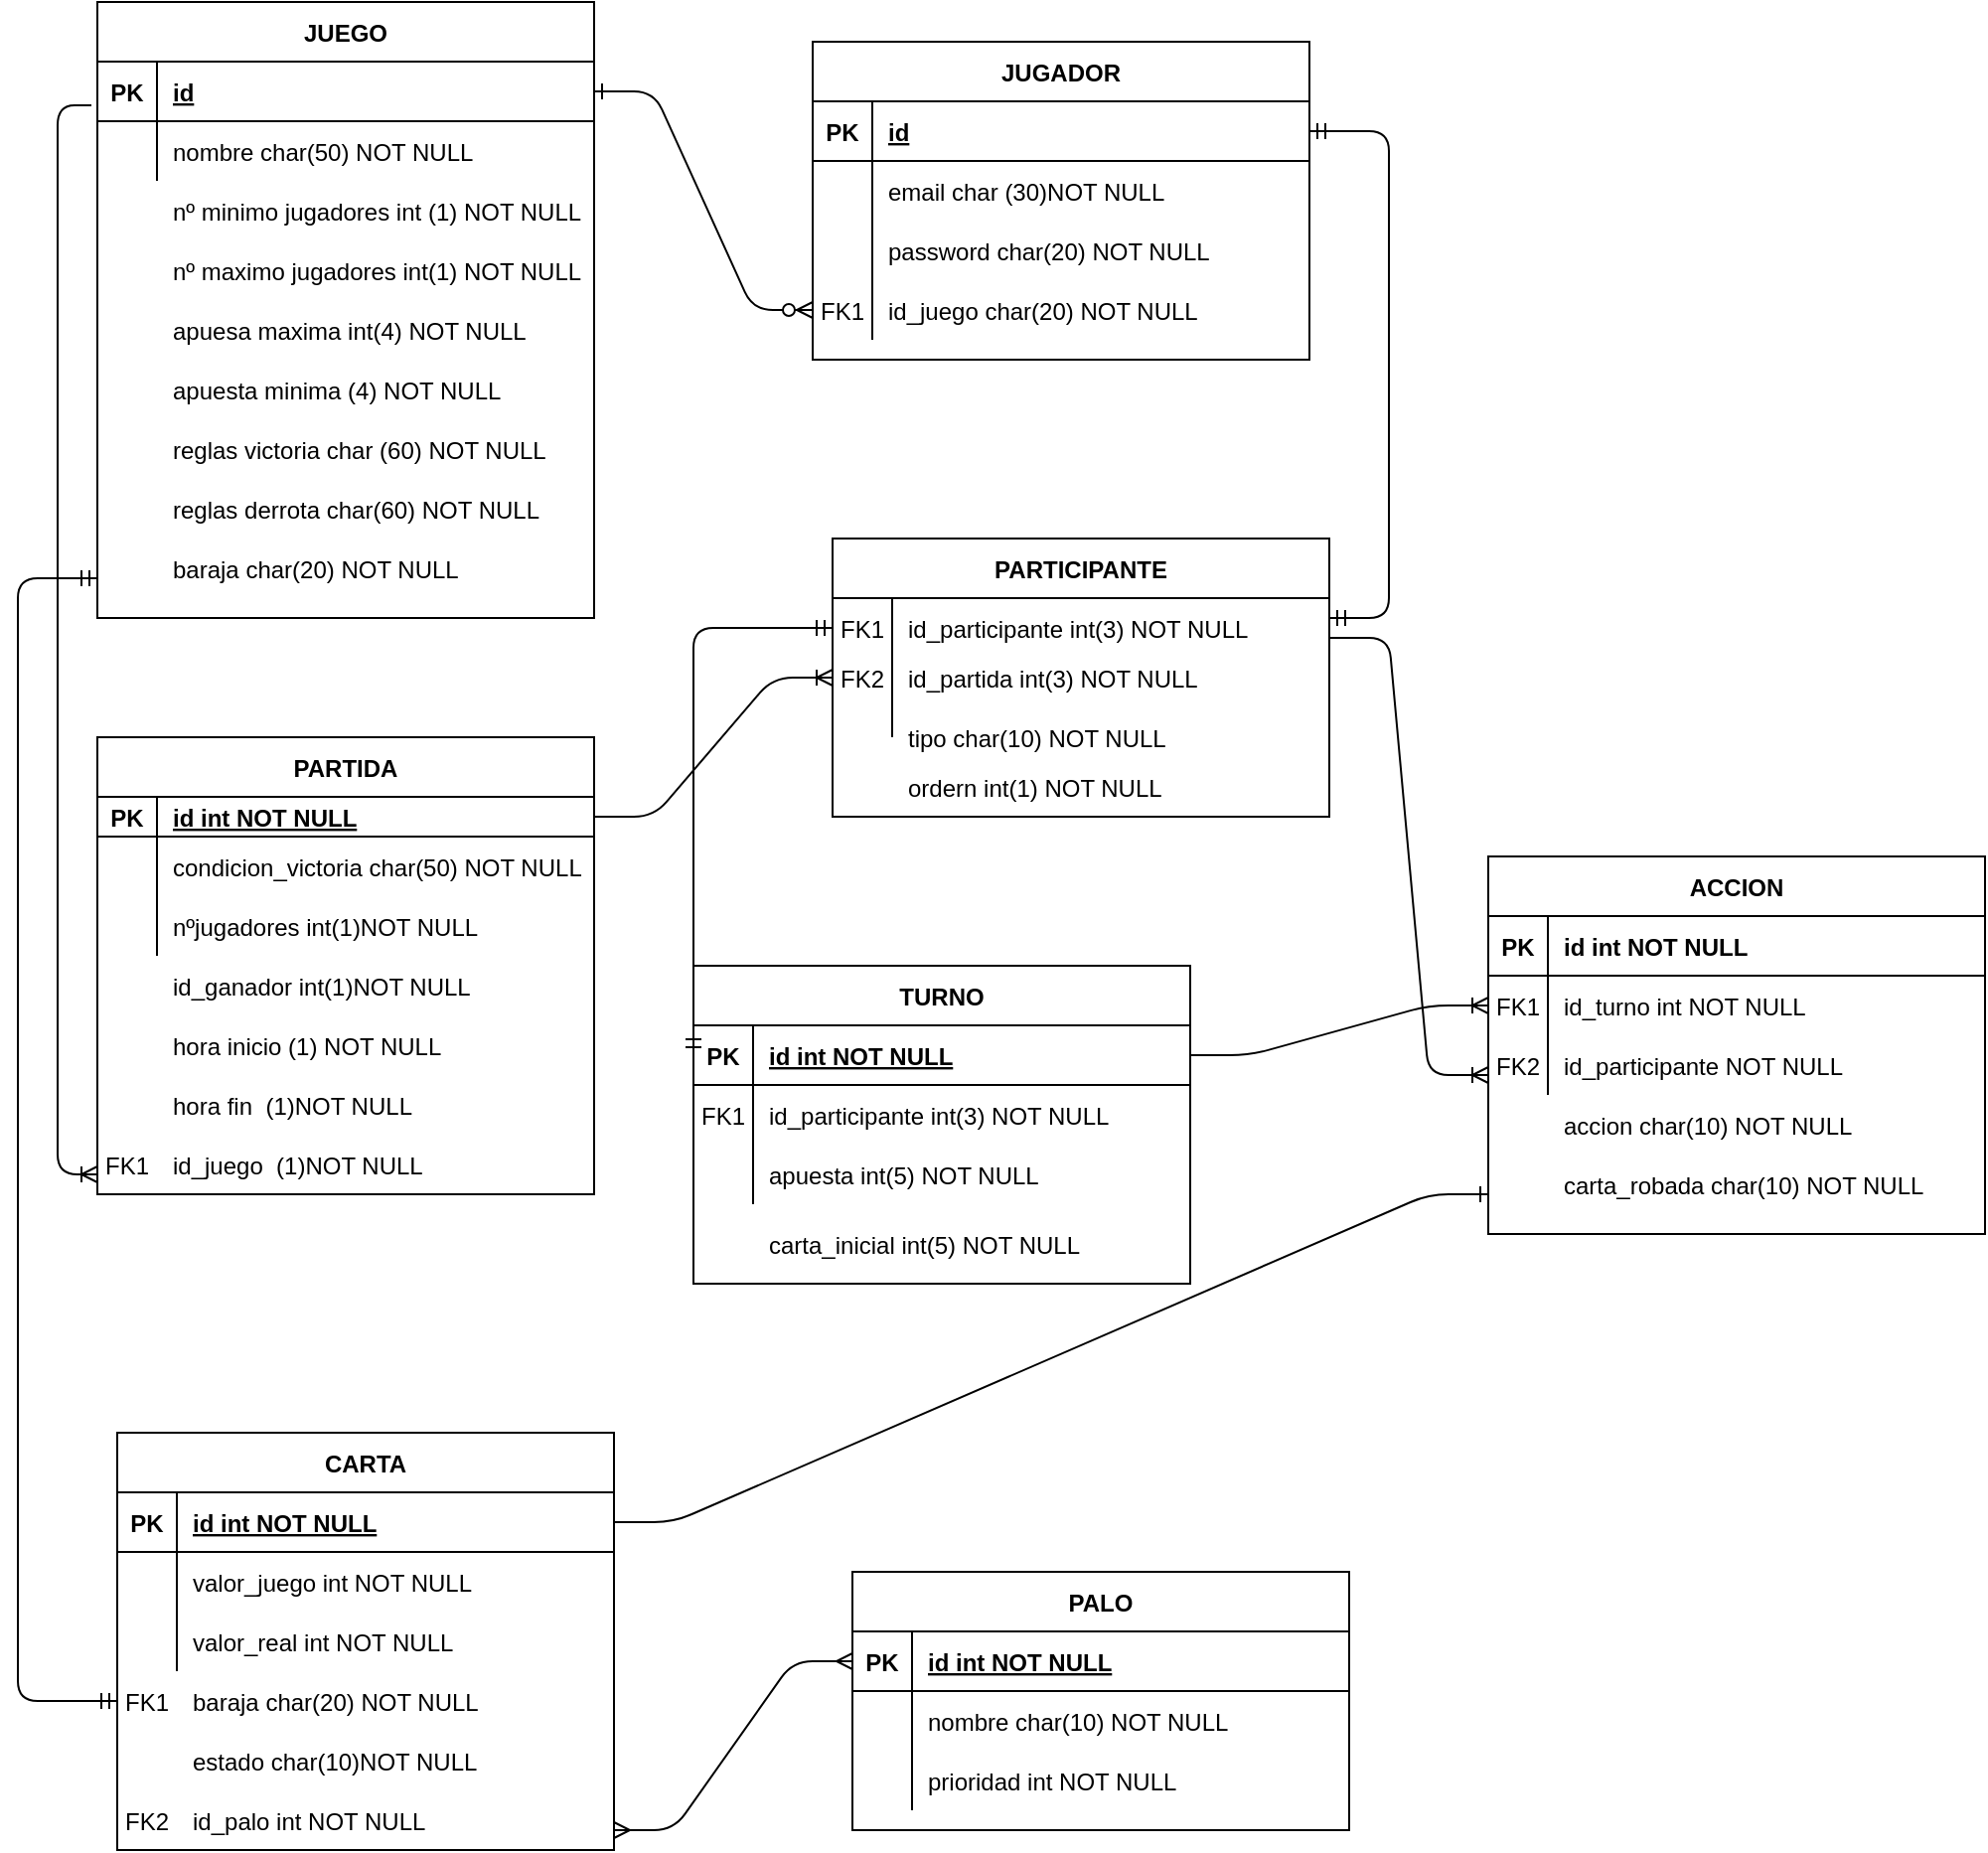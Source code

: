 <mxfile version="13.10.6" type="device"><diagram id="R2lEEEUBdFMjLlhIrx00" name="Page-1"><mxGraphModel dx="2200" dy="804" grid="1" gridSize="10" guides="1" tooltips="1" connect="1" arrows="1" fold="1" page="1" pageScale="1" pageWidth="850" pageHeight="1100" math="0" shadow="0" extFonts="Permanent Marker^https://fonts.googleapis.com/css?family=Permanent+Marker"><root><mxCell id="0"/><mxCell id="1" parent="0"/><mxCell id="C-vyLk0tnHw3VtMMgP7b-1" value="" style="edgeStyle=entityRelationEdgeStyle;endArrow=ERzeroToMany;startArrow=ERone;endFill=1;startFill=0;" parent="1" source="C-vyLk0tnHw3VtMMgP7b-24" target="C-vyLk0tnHw3VtMMgP7b-6" edge="1"><mxGeometry width="100" height="100" relative="1" as="geometry"><mxPoint x="340" y="720" as="sourcePoint"/><mxPoint x="440" y="620" as="targetPoint"/></mxGeometry></mxCell><mxCell id="C-vyLk0tnHw3VtMMgP7b-2" value="JUGADOR" style="shape=table;startSize=30;container=1;collapsible=1;childLayout=tableLayout;fixedRows=1;rowLines=0;fontStyle=1;align=center;resizeLast=1;" parent="1" vertex="1"><mxGeometry x="390" y="60" width="250" height="160" as="geometry"/></mxCell><mxCell id="C-vyLk0tnHw3VtMMgP7b-3" value="" style="shape=partialRectangle;collapsible=0;dropTarget=0;pointerEvents=0;fillColor=none;points=[[0,0.5],[1,0.5]];portConstraint=eastwest;top=0;left=0;right=0;bottom=1;" parent="C-vyLk0tnHw3VtMMgP7b-2" vertex="1"><mxGeometry y="30" width="250" height="30" as="geometry"/></mxCell><mxCell id="C-vyLk0tnHw3VtMMgP7b-4" value="PK" style="shape=partialRectangle;overflow=hidden;connectable=0;fillColor=none;top=0;left=0;bottom=0;right=0;fontStyle=1;" parent="C-vyLk0tnHw3VtMMgP7b-3" vertex="1"><mxGeometry width="30" height="30" as="geometry"/></mxCell><mxCell id="C-vyLk0tnHw3VtMMgP7b-5" value="id" style="shape=partialRectangle;overflow=hidden;connectable=0;fillColor=none;top=0;left=0;bottom=0;right=0;align=left;spacingLeft=6;fontStyle=5;" parent="C-vyLk0tnHw3VtMMgP7b-3" vertex="1"><mxGeometry x="30" width="220" height="30" as="geometry"/></mxCell><mxCell id="C-vyLk0tnHw3VtMMgP7b-9" value="" style="shape=partialRectangle;collapsible=0;dropTarget=0;pointerEvents=0;fillColor=none;points=[[0,0.5],[1,0.5]];portConstraint=eastwest;top=0;left=0;right=0;bottom=0;" parent="C-vyLk0tnHw3VtMMgP7b-2" vertex="1"><mxGeometry y="60" width="250" height="30" as="geometry"/></mxCell><mxCell id="C-vyLk0tnHw3VtMMgP7b-10" value="" style="shape=partialRectangle;overflow=hidden;connectable=0;fillColor=none;top=0;left=0;bottom=0;right=0;" parent="C-vyLk0tnHw3VtMMgP7b-9" vertex="1"><mxGeometry width="30" height="30" as="geometry"/></mxCell><mxCell id="C-vyLk0tnHw3VtMMgP7b-11" value="email char (30)NOT NULL" style="shape=partialRectangle;overflow=hidden;connectable=0;fillColor=none;top=0;left=0;bottom=0;right=0;align=left;spacingLeft=6;" parent="C-vyLk0tnHw3VtMMgP7b-9" vertex="1"><mxGeometry x="30" width="220" height="30" as="geometry"/></mxCell><mxCell id="urHW9NWklwYk-bT8imcz-59" value="" style="shape=partialRectangle;collapsible=0;dropTarget=0;pointerEvents=0;fillColor=none;points=[[0,0.5],[1,0.5]];portConstraint=eastwest;top=0;left=0;right=0;bottom=0;" vertex="1" parent="C-vyLk0tnHw3VtMMgP7b-2"><mxGeometry y="90" width="250" height="30" as="geometry"/></mxCell><mxCell id="urHW9NWklwYk-bT8imcz-60" value="" style="shape=partialRectangle;overflow=hidden;connectable=0;fillColor=none;top=0;left=0;bottom=0;right=0;" vertex="1" parent="urHW9NWklwYk-bT8imcz-59"><mxGeometry width="30" height="30" as="geometry"/></mxCell><mxCell id="urHW9NWklwYk-bT8imcz-61" value="password char(20) NOT NULL" style="shape=partialRectangle;overflow=hidden;connectable=0;fillColor=none;top=0;left=0;bottom=0;right=0;align=left;spacingLeft=6;" vertex="1" parent="urHW9NWklwYk-bT8imcz-59"><mxGeometry x="30" width="220" height="30" as="geometry"/></mxCell><mxCell id="C-vyLk0tnHw3VtMMgP7b-6" value="" style="shape=partialRectangle;collapsible=0;dropTarget=0;pointerEvents=0;fillColor=none;points=[[0,0.5],[1,0.5]];portConstraint=eastwest;top=0;left=0;right=0;bottom=0;" parent="C-vyLk0tnHw3VtMMgP7b-2" vertex="1"><mxGeometry y="120" width="250" height="30" as="geometry"/></mxCell><mxCell id="C-vyLk0tnHw3VtMMgP7b-7" value="FK1" style="shape=partialRectangle;overflow=hidden;connectable=0;fillColor=none;top=0;left=0;bottom=0;right=0;" parent="C-vyLk0tnHw3VtMMgP7b-6" vertex="1"><mxGeometry width="30" height="30" as="geometry"/></mxCell><mxCell id="C-vyLk0tnHw3VtMMgP7b-8" value="id_juego char(20) NOT NULL" style="shape=partialRectangle;overflow=hidden;connectable=0;fillColor=none;top=0;left=0;bottom=0;right=0;align=left;spacingLeft=6;" parent="C-vyLk0tnHw3VtMMgP7b-6" vertex="1"><mxGeometry x="30" width="220" height="30" as="geometry"/></mxCell><mxCell id="C-vyLk0tnHw3VtMMgP7b-13" value="PARTICIPANTE" style="shape=table;startSize=30;container=1;collapsible=1;childLayout=tableLayout;fixedRows=1;rowLines=0;fontStyle=1;align=center;resizeLast=1;" parent="1" vertex="1"><mxGeometry x="400" y="310" width="250" height="140" as="geometry"/></mxCell><mxCell id="C-vyLk0tnHw3VtMMgP7b-20" value="" style="shape=partialRectangle;collapsible=0;dropTarget=0;pointerEvents=0;fillColor=none;points=[[0,0.5],[1,0.5]];portConstraint=eastwest;top=0;left=0;right=0;bottom=0;" parent="C-vyLk0tnHw3VtMMgP7b-13" vertex="1"><mxGeometry y="30" width="250" height="30" as="geometry"/></mxCell><mxCell id="C-vyLk0tnHw3VtMMgP7b-21" value="FK1" style="shape=partialRectangle;overflow=hidden;connectable=0;fillColor=none;top=0;left=0;bottom=0;right=0;" parent="C-vyLk0tnHw3VtMMgP7b-20" vertex="1"><mxGeometry width="30" height="30" as="geometry"/></mxCell><mxCell id="C-vyLk0tnHw3VtMMgP7b-22" value="id_participante int(3) NOT NULL" style="shape=partialRectangle;overflow=hidden;connectable=0;fillColor=none;top=0;left=0;bottom=0;right=0;align=left;spacingLeft=6;" parent="C-vyLk0tnHw3VtMMgP7b-20" vertex="1"><mxGeometry x="30" width="220" height="30" as="geometry"/></mxCell><mxCell id="C-vyLk0tnHw3VtMMgP7b-17" value="" style="shape=partialRectangle;collapsible=0;dropTarget=0;pointerEvents=0;fillColor=none;points=[[0,0.5],[1,0.5]];portConstraint=eastwest;top=0;left=0;right=0;bottom=0;" parent="C-vyLk0tnHw3VtMMgP7b-13" vertex="1"><mxGeometry y="60" width="250" height="40" as="geometry"/></mxCell><mxCell id="C-vyLk0tnHw3VtMMgP7b-18" value="" style="shape=partialRectangle;overflow=hidden;connectable=0;fillColor=none;top=0;left=0;bottom=0;right=0;" parent="C-vyLk0tnHw3VtMMgP7b-17" vertex="1"><mxGeometry width="30" height="40" as="geometry"/></mxCell><mxCell id="C-vyLk0tnHw3VtMMgP7b-19" value="" style="shape=partialRectangle;overflow=hidden;connectable=0;fillColor=none;top=0;left=0;bottom=0;right=0;align=left;spacingLeft=6;" parent="C-vyLk0tnHw3VtMMgP7b-17" vertex="1"><mxGeometry x="30" width="220" height="40" as="geometry"/></mxCell><mxCell id="C-vyLk0tnHw3VtMMgP7b-23" value="JUEGO" style="shape=table;startSize=30;container=1;collapsible=1;childLayout=tableLayout;fixedRows=1;rowLines=0;fontStyle=1;align=center;resizeLast=1;" parent="1" vertex="1"><mxGeometry x="30" y="40" width="250" height="310" as="geometry"/></mxCell><mxCell id="C-vyLk0tnHw3VtMMgP7b-24" value="" style="shape=partialRectangle;collapsible=0;dropTarget=0;pointerEvents=0;fillColor=none;points=[[0,0.5],[1,0.5]];portConstraint=eastwest;top=0;left=0;right=0;bottom=1;" parent="C-vyLk0tnHw3VtMMgP7b-23" vertex="1"><mxGeometry y="30" width="250" height="30" as="geometry"/></mxCell><mxCell id="C-vyLk0tnHw3VtMMgP7b-25" value="PK" style="shape=partialRectangle;overflow=hidden;connectable=0;fillColor=none;top=0;left=0;bottom=0;right=0;fontStyle=1;" parent="C-vyLk0tnHw3VtMMgP7b-24" vertex="1"><mxGeometry width="30" height="30" as="geometry"/></mxCell><mxCell id="C-vyLk0tnHw3VtMMgP7b-26" value="id" style="shape=partialRectangle;overflow=hidden;connectable=0;fillColor=none;top=0;left=0;bottom=0;right=0;align=left;spacingLeft=6;fontStyle=5;" parent="C-vyLk0tnHw3VtMMgP7b-24" vertex="1"><mxGeometry x="30" width="220" height="30" as="geometry"/></mxCell><mxCell id="C-vyLk0tnHw3VtMMgP7b-27" value="" style="shape=partialRectangle;collapsible=0;dropTarget=0;pointerEvents=0;fillColor=none;points=[[0,0.5],[1,0.5]];portConstraint=eastwest;top=0;left=0;right=0;bottom=0;" parent="C-vyLk0tnHw3VtMMgP7b-23" vertex="1"><mxGeometry y="60" width="250" height="30" as="geometry"/></mxCell><mxCell id="C-vyLk0tnHw3VtMMgP7b-28" value="" style="shape=partialRectangle;overflow=hidden;connectable=0;fillColor=none;top=0;left=0;bottom=0;right=0;" parent="C-vyLk0tnHw3VtMMgP7b-27" vertex="1"><mxGeometry width="30" height="30" as="geometry"/></mxCell><mxCell id="C-vyLk0tnHw3VtMMgP7b-29" value="nombre char(50) NOT NULL" style="shape=partialRectangle;overflow=hidden;connectable=0;fillColor=none;top=0;left=0;bottom=0;right=0;align=left;spacingLeft=6;" parent="C-vyLk0tnHw3VtMMgP7b-27" vertex="1"><mxGeometry x="30" width="220" height="30" as="geometry"/></mxCell><mxCell id="urHW9NWklwYk-bT8imcz-1" value="TURNO" style="shape=table;startSize=30;container=1;collapsible=1;childLayout=tableLayout;fixedRows=1;rowLines=0;fontStyle=1;align=center;resizeLast=1;" vertex="1" parent="1"><mxGeometry x="330" y="525" width="250" height="160" as="geometry"/></mxCell><mxCell id="urHW9NWklwYk-bT8imcz-2" value="" style="shape=partialRectangle;collapsible=0;dropTarget=0;pointerEvents=0;fillColor=none;points=[[0,0.5],[1,0.5]];portConstraint=eastwest;top=0;left=0;right=0;bottom=1;" vertex="1" parent="urHW9NWklwYk-bT8imcz-1"><mxGeometry y="30" width="250" height="30" as="geometry"/></mxCell><mxCell id="urHW9NWklwYk-bT8imcz-3" value="PK" style="shape=partialRectangle;overflow=hidden;connectable=0;fillColor=none;top=0;left=0;bottom=0;right=0;fontStyle=1;" vertex="1" parent="urHW9NWklwYk-bT8imcz-2"><mxGeometry width="30" height="30" as="geometry"/></mxCell><mxCell id="urHW9NWklwYk-bT8imcz-4" value="id int NOT NULL " style="shape=partialRectangle;overflow=hidden;connectable=0;fillColor=none;top=0;left=0;bottom=0;right=0;align=left;spacingLeft=6;fontStyle=5;" vertex="1" parent="urHW9NWklwYk-bT8imcz-2"><mxGeometry x="30" width="220" height="30" as="geometry"/></mxCell><mxCell id="urHW9NWklwYk-bT8imcz-5" value="" style="shape=partialRectangle;collapsible=0;dropTarget=0;pointerEvents=0;fillColor=none;points=[[0,0.5],[1,0.5]];portConstraint=eastwest;top=0;left=0;right=0;bottom=0;" vertex="1" parent="urHW9NWklwYk-bT8imcz-1"><mxGeometry y="60" width="250" height="30" as="geometry"/></mxCell><mxCell id="urHW9NWklwYk-bT8imcz-6" value="FK1" style="shape=partialRectangle;overflow=hidden;connectable=0;fillColor=none;top=0;left=0;bottom=0;right=0;" vertex="1" parent="urHW9NWklwYk-bT8imcz-5"><mxGeometry width="30" height="30" as="geometry"/></mxCell><mxCell id="urHW9NWklwYk-bT8imcz-7" value="id_participante int(3) NOT NULL" style="shape=partialRectangle;overflow=hidden;connectable=0;fillColor=none;top=0;left=0;bottom=0;right=0;align=left;spacingLeft=6;" vertex="1" parent="urHW9NWklwYk-bT8imcz-5"><mxGeometry x="30" width="220" height="30" as="geometry"/></mxCell><mxCell id="urHW9NWklwYk-bT8imcz-8" value="" style="shape=partialRectangle;collapsible=0;dropTarget=0;pointerEvents=0;fillColor=none;points=[[0,0.5],[1,0.5]];portConstraint=eastwest;top=0;left=0;right=0;bottom=0;" vertex="1" parent="urHW9NWklwYk-bT8imcz-1"><mxGeometry y="90" width="250" height="30" as="geometry"/></mxCell><mxCell id="urHW9NWklwYk-bT8imcz-9" value="" style="shape=partialRectangle;overflow=hidden;connectable=0;fillColor=none;top=0;left=0;bottom=0;right=0;" vertex="1" parent="urHW9NWklwYk-bT8imcz-8"><mxGeometry width="30" height="30" as="geometry"/></mxCell><mxCell id="urHW9NWklwYk-bT8imcz-10" value="apuesta int(5) NOT NULL" style="shape=partialRectangle;overflow=hidden;connectable=0;fillColor=none;top=0;left=0;bottom=0;right=0;align=left;spacingLeft=6;" vertex="1" parent="urHW9NWklwYk-bT8imcz-8"><mxGeometry x="30" width="220" height="30" as="geometry"/></mxCell><mxCell id="urHW9NWklwYk-bT8imcz-11" value="PALO" style="shape=table;startSize=30;container=1;collapsible=1;childLayout=tableLayout;fixedRows=1;rowLines=0;fontStyle=1;align=center;resizeLast=1;" vertex="1" parent="1"><mxGeometry x="410" y="830" width="250" height="130" as="geometry"/></mxCell><mxCell id="urHW9NWklwYk-bT8imcz-12" value="" style="shape=partialRectangle;collapsible=0;dropTarget=0;pointerEvents=0;fillColor=none;points=[[0,0.5],[1,0.5]];portConstraint=eastwest;top=0;left=0;right=0;bottom=1;" vertex="1" parent="urHW9NWklwYk-bT8imcz-11"><mxGeometry y="30" width="250" height="30" as="geometry"/></mxCell><mxCell id="urHW9NWklwYk-bT8imcz-13" value="PK" style="shape=partialRectangle;overflow=hidden;connectable=0;fillColor=none;top=0;left=0;bottom=0;right=0;fontStyle=1;" vertex="1" parent="urHW9NWklwYk-bT8imcz-12"><mxGeometry width="30" height="30" as="geometry"/></mxCell><mxCell id="urHW9NWklwYk-bT8imcz-14" value="id int NOT NULL " style="shape=partialRectangle;overflow=hidden;connectable=0;fillColor=none;top=0;left=0;bottom=0;right=0;align=left;spacingLeft=6;fontStyle=5;" vertex="1" parent="urHW9NWklwYk-bT8imcz-12"><mxGeometry x="30" width="220" height="30" as="geometry"/></mxCell><mxCell id="urHW9NWklwYk-bT8imcz-15" value="" style="shape=partialRectangle;collapsible=0;dropTarget=0;pointerEvents=0;fillColor=none;points=[[0,0.5],[1,0.5]];portConstraint=eastwest;top=0;left=0;right=0;bottom=0;" vertex="1" parent="urHW9NWklwYk-bT8imcz-11"><mxGeometry y="60" width="250" height="30" as="geometry"/></mxCell><mxCell id="urHW9NWklwYk-bT8imcz-16" value="" style="shape=partialRectangle;overflow=hidden;connectable=0;fillColor=none;top=0;left=0;bottom=0;right=0;" vertex="1" parent="urHW9NWklwYk-bT8imcz-15"><mxGeometry width="30" height="30" as="geometry"/></mxCell><mxCell id="urHW9NWklwYk-bT8imcz-17" value="nombre char(10) NOT NULL" style="shape=partialRectangle;overflow=hidden;connectable=0;fillColor=none;top=0;left=0;bottom=0;right=0;align=left;spacingLeft=6;" vertex="1" parent="urHW9NWklwYk-bT8imcz-15"><mxGeometry x="30" width="220" height="30" as="geometry"/></mxCell><mxCell id="urHW9NWklwYk-bT8imcz-18" value="" style="shape=partialRectangle;collapsible=0;dropTarget=0;pointerEvents=0;fillColor=none;points=[[0,0.5],[1,0.5]];portConstraint=eastwest;top=0;left=0;right=0;bottom=0;" vertex="1" parent="urHW9NWklwYk-bT8imcz-11"><mxGeometry y="90" width="250" height="30" as="geometry"/></mxCell><mxCell id="urHW9NWklwYk-bT8imcz-19" value="" style="shape=partialRectangle;overflow=hidden;connectable=0;fillColor=none;top=0;left=0;bottom=0;right=0;" vertex="1" parent="urHW9NWklwYk-bT8imcz-18"><mxGeometry width="30" height="30" as="geometry"/></mxCell><mxCell id="urHW9NWklwYk-bT8imcz-20" value="prioridad int NOT NULL" style="shape=partialRectangle;overflow=hidden;connectable=0;fillColor=none;top=0;left=0;bottom=0;right=0;align=left;spacingLeft=6;" vertex="1" parent="urHW9NWklwYk-bT8imcz-18"><mxGeometry x="30" width="220" height="30" as="geometry"/></mxCell><mxCell id="urHW9NWklwYk-bT8imcz-21" value="ACCION" style="shape=table;startSize=30;container=1;collapsible=1;childLayout=tableLayout;fixedRows=1;rowLines=0;fontStyle=1;align=center;resizeLast=1;" vertex="1" parent="1"><mxGeometry x="730" y="470" width="250" height="190" as="geometry"/></mxCell><mxCell id="urHW9NWklwYk-bT8imcz-22" value="" style="shape=partialRectangle;collapsible=0;dropTarget=0;pointerEvents=0;fillColor=none;points=[[0,0.5],[1,0.5]];portConstraint=eastwest;top=0;left=0;right=0;bottom=1;" vertex="1" parent="urHW9NWklwYk-bT8imcz-21"><mxGeometry y="30" width="250" height="30" as="geometry"/></mxCell><mxCell id="urHW9NWklwYk-bT8imcz-23" value="PK" style="shape=partialRectangle;overflow=hidden;connectable=0;fillColor=none;top=0;left=0;bottom=0;right=0;fontStyle=1;" vertex="1" parent="urHW9NWklwYk-bT8imcz-22"><mxGeometry width="30" height="30" as="geometry"/></mxCell><mxCell id="urHW9NWklwYk-bT8imcz-24" value="id int NOT NULL " style="shape=partialRectangle;overflow=hidden;connectable=0;fillColor=none;top=0;left=0;bottom=0;right=0;align=left;spacingLeft=6;fontStyle=1;" vertex="1" parent="urHW9NWklwYk-bT8imcz-22"><mxGeometry x="30" width="220" height="30" as="geometry"/></mxCell><mxCell id="urHW9NWklwYk-bT8imcz-25" value="" style="shape=partialRectangle;collapsible=0;dropTarget=0;pointerEvents=0;fillColor=none;points=[[0,0.5],[1,0.5]];portConstraint=eastwest;top=0;left=0;right=0;bottom=0;" vertex="1" parent="urHW9NWklwYk-bT8imcz-21"><mxGeometry y="60" width="250" height="30" as="geometry"/></mxCell><mxCell id="urHW9NWklwYk-bT8imcz-26" value="FK1" style="shape=partialRectangle;overflow=hidden;connectable=0;fillColor=none;top=0;left=0;bottom=0;right=0;" vertex="1" parent="urHW9NWklwYk-bT8imcz-25"><mxGeometry width="30" height="30" as="geometry"/></mxCell><mxCell id="urHW9NWklwYk-bT8imcz-27" value="id_turno int NOT NULL" style="shape=partialRectangle;overflow=hidden;connectable=0;fillColor=none;top=0;left=0;bottom=0;right=0;align=left;spacingLeft=6;" vertex="1" parent="urHW9NWklwYk-bT8imcz-25"><mxGeometry x="30" width="220" height="30" as="geometry"/></mxCell><mxCell id="urHW9NWklwYk-bT8imcz-28" value="" style="shape=partialRectangle;collapsible=0;dropTarget=0;pointerEvents=0;fillColor=none;points=[[0,0.5],[1,0.5]];portConstraint=eastwest;top=0;left=0;right=0;bottom=0;" vertex="1" parent="urHW9NWklwYk-bT8imcz-21"><mxGeometry y="90" width="250" height="30" as="geometry"/></mxCell><mxCell id="urHW9NWklwYk-bT8imcz-29" value="" style="shape=partialRectangle;overflow=hidden;connectable=0;fillColor=none;top=0;left=0;bottom=0;right=0;" vertex="1" parent="urHW9NWklwYk-bT8imcz-28"><mxGeometry width="30" height="30" as="geometry"/></mxCell><mxCell id="urHW9NWklwYk-bT8imcz-30" value="id_participante NOT NULL" style="shape=partialRectangle;overflow=hidden;connectable=0;fillColor=none;top=0;left=0;bottom=0;right=0;align=left;spacingLeft=6;" vertex="1" parent="urHW9NWklwYk-bT8imcz-28"><mxGeometry x="30" width="220" height="30" as="geometry"/></mxCell><mxCell id="urHW9NWklwYk-bT8imcz-31" value="PARTIDA" style="shape=table;startSize=30;container=1;collapsible=1;childLayout=tableLayout;fixedRows=1;rowLines=0;fontStyle=1;align=center;resizeLast=1;" vertex="1" parent="1"><mxGeometry x="30" y="410" width="250" height="230" as="geometry"/></mxCell><mxCell id="urHW9NWklwYk-bT8imcz-32" value="" style="shape=partialRectangle;collapsible=0;dropTarget=0;pointerEvents=0;fillColor=none;points=[[0,0.5],[1,0.5]];portConstraint=eastwest;top=0;left=0;right=0;bottom=1;" vertex="1" parent="urHW9NWklwYk-bT8imcz-31"><mxGeometry y="30" width="250" height="20" as="geometry"/></mxCell><mxCell id="urHW9NWklwYk-bT8imcz-33" value="PK" style="shape=partialRectangle;overflow=hidden;connectable=0;fillColor=none;top=0;left=0;bottom=0;right=0;fontStyle=1;" vertex="1" parent="urHW9NWklwYk-bT8imcz-32"><mxGeometry width="30" height="20" as="geometry"/></mxCell><mxCell id="urHW9NWklwYk-bT8imcz-34" value="id int NOT NULL " style="shape=partialRectangle;overflow=hidden;connectable=0;fillColor=none;top=0;left=0;bottom=0;right=0;align=left;spacingLeft=6;fontStyle=5;" vertex="1" parent="urHW9NWklwYk-bT8imcz-32"><mxGeometry x="30" width="220" height="20" as="geometry"/></mxCell><mxCell id="urHW9NWklwYk-bT8imcz-35" value="" style="shape=partialRectangle;collapsible=0;dropTarget=0;pointerEvents=0;fillColor=none;points=[[0,0.5],[1,0.5]];portConstraint=eastwest;top=0;left=0;right=0;bottom=0;" vertex="1" parent="urHW9NWklwYk-bT8imcz-31"><mxGeometry y="50" width="250" height="30" as="geometry"/></mxCell><mxCell id="urHW9NWklwYk-bT8imcz-36" value="" style="shape=partialRectangle;overflow=hidden;connectable=0;fillColor=none;top=0;left=0;bottom=0;right=0;" vertex="1" parent="urHW9NWklwYk-bT8imcz-35"><mxGeometry width="30" height="30" as="geometry"/></mxCell><mxCell id="urHW9NWklwYk-bT8imcz-37" value="condicion_victoria char(50) NOT NULL" style="shape=partialRectangle;overflow=hidden;connectable=0;fillColor=none;top=0;left=0;bottom=0;right=0;align=left;spacingLeft=6;" vertex="1" parent="urHW9NWklwYk-bT8imcz-35"><mxGeometry x="30" width="220" height="30" as="geometry"/></mxCell><mxCell id="urHW9NWklwYk-bT8imcz-38" value="" style="shape=partialRectangle;collapsible=0;dropTarget=0;pointerEvents=0;fillColor=none;points=[[0,0.5],[1,0.5]];portConstraint=eastwest;top=0;left=0;right=0;bottom=0;" vertex="1" parent="urHW9NWklwYk-bT8imcz-31"><mxGeometry y="80" width="250" height="30" as="geometry"/></mxCell><mxCell id="urHW9NWklwYk-bT8imcz-39" value="" style="shape=partialRectangle;overflow=hidden;connectable=0;fillColor=none;top=0;left=0;bottom=0;right=0;" vertex="1" parent="urHW9NWklwYk-bT8imcz-38"><mxGeometry width="30" height="30" as="geometry"/></mxCell><mxCell id="urHW9NWklwYk-bT8imcz-40" value="nºjugadores int(1)NOT NULL" style="shape=partialRectangle;overflow=hidden;connectable=0;fillColor=none;top=0;left=0;bottom=0;right=0;align=left;spacingLeft=6;" vertex="1" parent="urHW9NWklwYk-bT8imcz-38"><mxGeometry x="30" width="220" height="30" as="geometry"/></mxCell><mxCell id="urHW9NWklwYk-bT8imcz-41" value="CARTA" style="shape=table;startSize=30;container=1;collapsible=1;childLayout=tableLayout;fixedRows=1;rowLines=0;fontStyle=1;align=center;resizeLast=1;" vertex="1" parent="1"><mxGeometry x="40" y="760" width="250" height="210" as="geometry"/></mxCell><mxCell id="urHW9NWklwYk-bT8imcz-42" value="" style="shape=partialRectangle;collapsible=0;dropTarget=0;pointerEvents=0;fillColor=none;points=[[0,0.5],[1,0.5]];portConstraint=eastwest;top=0;left=0;right=0;bottom=1;" vertex="1" parent="urHW9NWklwYk-bT8imcz-41"><mxGeometry y="30" width="250" height="30" as="geometry"/></mxCell><mxCell id="urHW9NWklwYk-bT8imcz-43" value="PK" style="shape=partialRectangle;overflow=hidden;connectable=0;fillColor=none;top=0;left=0;bottom=0;right=0;fontStyle=1;" vertex="1" parent="urHW9NWklwYk-bT8imcz-42"><mxGeometry width="30" height="30" as="geometry"/></mxCell><mxCell id="urHW9NWklwYk-bT8imcz-44" value="id int NOT NULL " style="shape=partialRectangle;overflow=hidden;connectable=0;fillColor=none;top=0;left=0;bottom=0;right=0;align=left;spacingLeft=6;fontStyle=5;" vertex="1" parent="urHW9NWklwYk-bT8imcz-42"><mxGeometry x="30" width="220" height="30" as="geometry"/></mxCell><mxCell id="urHW9NWklwYk-bT8imcz-45" value="" style="shape=partialRectangle;collapsible=0;dropTarget=0;pointerEvents=0;fillColor=none;points=[[0,0.5],[1,0.5]];portConstraint=eastwest;top=0;left=0;right=0;bottom=0;" vertex="1" parent="urHW9NWklwYk-bT8imcz-41"><mxGeometry y="60" width="250" height="30" as="geometry"/></mxCell><mxCell id="urHW9NWklwYk-bT8imcz-46" value="" style="shape=partialRectangle;overflow=hidden;connectable=0;fillColor=none;top=0;left=0;bottom=0;right=0;" vertex="1" parent="urHW9NWklwYk-bT8imcz-45"><mxGeometry width="30" height="30" as="geometry"/></mxCell><mxCell id="urHW9NWklwYk-bT8imcz-47" value="valor_juego int NOT NULL" style="shape=partialRectangle;overflow=hidden;connectable=0;fillColor=none;top=0;left=0;bottom=0;right=0;align=left;spacingLeft=6;" vertex="1" parent="urHW9NWklwYk-bT8imcz-45"><mxGeometry x="30" width="220" height="30" as="geometry"/></mxCell><mxCell id="urHW9NWklwYk-bT8imcz-48" value="" style="shape=partialRectangle;collapsible=0;dropTarget=0;pointerEvents=0;fillColor=none;points=[[0,0.5],[1,0.5]];portConstraint=eastwest;top=0;left=0;right=0;bottom=0;" vertex="1" parent="urHW9NWklwYk-bT8imcz-41"><mxGeometry y="90" width="250" height="30" as="geometry"/></mxCell><mxCell id="urHW9NWklwYk-bT8imcz-49" value="" style="shape=partialRectangle;overflow=hidden;connectable=0;fillColor=none;top=0;left=0;bottom=0;right=0;" vertex="1" parent="urHW9NWklwYk-bT8imcz-48"><mxGeometry width="30" height="30" as="geometry"/></mxCell><mxCell id="urHW9NWklwYk-bT8imcz-50" value="valor_real int NOT NULL" style="shape=partialRectangle;overflow=hidden;connectable=0;fillColor=none;top=0;left=0;bottom=0;right=0;align=left;spacingLeft=6;" vertex="1" parent="urHW9NWklwYk-bT8imcz-48"><mxGeometry x="30" width="220" height="30" as="geometry"/></mxCell><mxCell id="urHW9NWklwYk-bT8imcz-51" value="nº minimo jugadores int (1) NOT NULL" style="shape=partialRectangle;overflow=hidden;connectable=0;fillColor=none;top=0;left=0;bottom=0;right=0;align=left;spacingLeft=6;" vertex="1" parent="1"><mxGeometry x="60" y="130" width="220" height="30" as="geometry"/></mxCell><mxCell id="urHW9NWklwYk-bT8imcz-52" value="nº maximo jugadores int(1) NOT NULL" style="shape=partialRectangle;overflow=hidden;connectable=0;fillColor=none;top=0;left=0;bottom=0;right=0;align=left;spacingLeft=6;" vertex="1" parent="1"><mxGeometry x="60" y="160" width="220" height="30" as="geometry"/></mxCell><mxCell id="urHW9NWklwYk-bT8imcz-53" value="apuesa maxima int(4) NOT NULL" style="shape=partialRectangle;overflow=hidden;connectable=0;fillColor=none;top=0;left=0;bottom=0;right=0;align=left;spacingLeft=6;" vertex="1" parent="1"><mxGeometry x="60" y="190" width="220" height="30" as="geometry"/></mxCell><mxCell id="urHW9NWklwYk-bT8imcz-54" value="apuesta minima (4) NOT NULL" style="shape=partialRectangle;overflow=hidden;connectable=0;fillColor=none;top=0;left=0;bottom=0;right=0;align=left;spacingLeft=6;" vertex="1" parent="1"><mxGeometry x="60" y="220" width="220" height="30" as="geometry"/></mxCell><mxCell id="urHW9NWklwYk-bT8imcz-55" value="reglas victoria char (60) NOT NULL" style="shape=partialRectangle;overflow=hidden;connectable=0;fillColor=none;top=0;left=0;bottom=0;right=0;align=left;spacingLeft=6;" vertex="1" parent="1"><mxGeometry x="60" y="250" width="220" height="30" as="geometry"/></mxCell><mxCell id="urHW9NWklwYk-bT8imcz-56" value="reglas derrota char(60) NOT NULL" style="shape=partialRectangle;overflow=hidden;connectable=0;fillColor=none;top=0;left=0;bottom=0;right=0;align=left;spacingLeft=6;" vertex="1" parent="1"><mxGeometry x="60" y="280" width="220" height="30" as="geometry"/></mxCell><mxCell id="urHW9NWklwYk-bT8imcz-57" value="baraja char(20) NOT NULL" style="shape=partialRectangle;overflow=hidden;connectable=0;fillColor=none;top=0;left=0;bottom=0;right=0;align=left;spacingLeft=6;" vertex="1" parent="1"><mxGeometry x="60" y="310" width="220" height="30" as="geometry"/></mxCell><mxCell id="urHW9NWklwYk-bT8imcz-62" value="FK2" style="shape=partialRectangle;overflow=hidden;connectable=0;fillColor=none;top=0;left=0;bottom=0;right=0;rotation=0;" vertex="1" parent="1"><mxGeometry x="400" y="365" width="30" height="30" as="geometry"/></mxCell><mxCell id="urHW9NWklwYk-bT8imcz-68" value="id_partida int(3) NOT NULL" style="shape=partialRectangle;overflow=hidden;connectable=0;fillColor=none;top=0;left=0;bottom=0;right=0;align=left;spacingLeft=6;" vertex="1" parent="1"><mxGeometry x="430" y="365" width="220" height="30" as="geometry"/></mxCell><mxCell id="urHW9NWklwYk-bT8imcz-69" value="tipo char(10) NOT NULL" style="shape=partialRectangle;overflow=hidden;connectable=0;fillColor=none;top=0;left=0;bottom=0;right=0;align=left;spacingLeft=6;" vertex="1" parent="1"><mxGeometry x="430" y="395" width="220" height="30" as="geometry"/></mxCell><mxCell id="urHW9NWklwYk-bT8imcz-70" value="ordern int(1) NOT NULL" style="shape=partialRectangle;overflow=hidden;connectable=0;fillColor=none;top=0;left=0;bottom=0;right=0;align=left;spacingLeft=6;" vertex="1" parent="1"><mxGeometry x="430" y="420" width="220" height="30" as="geometry"/></mxCell><mxCell id="urHW9NWklwYk-bT8imcz-71" value="id_ganador int(1)NOT NULL" style="shape=partialRectangle;overflow=hidden;connectable=0;fillColor=none;top=0;left=0;bottom=0;right=0;align=left;spacingLeft=6;" vertex="1" parent="1"><mxGeometry x="60" y="520" width="220" height="30" as="geometry"/></mxCell><mxCell id="urHW9NWklwYk-bT8imcz-72" value="hora inicio (1) NOT NULL" style="shape=partialRectangle;overflow=hidden;connectable=0;fillColor=none;top=0;left=0;bottom=0;right=0;align=left;spacingLeft=6;" vertex="1" parent="1"><mxGeometry x="60" y="550" width="220" height="30" as="geometry"/></mxCell><mxCell id="urHW9NWklwYk-bT8imcz-73" value="hora fin  (1)NOT NULL" style="shape=partialRectangle;overflow=hidden;connectable=0;fillColor=none;top=0;left=0;bottom=0;right=0;align=left;spacingLeft=6;" vertex="1" parent="1"><mxGeometry x="60" y="580" width="220" height="30" as="geometry"/></mxCell><mxCell id="urHW9NWklwYk-bT8imcz-74" value="carta_inicial int(5) NOT NULL" style="shape=partialRectangle;overflow=hidden;connectable=0;fillColor=none;top=0;left=0;bottom=0;right=0;align=left;spacingLeft=6;" vertex="1" parent="1"><mxGeometry x="360" y="650" width="220" height="30" as="geometry"/></mxCell><mxCell id="urHW9NWklwYk-bT8imcz-75" value="FK2" style="shape=partialRectangle;overflow=hidden;connectable=0;fillColor=none;top=0;left=0;bottom=0;right=0;" vertex="1" parent="1"><mxGeometry x="730" y="560" width="30" height="30" as="geometry"/></mxCell><mxCell id="urHW9NWklwYk-bT8imcz-76" value="accion char(10) NOT NULL" style="shape=partialRectangle;overflow=hidden;connectable=0;fillColor=none;top=0;left=0;bottom=0;right=0;align=left;spacingLeft=6;" vertex="1" parent="1"><mxGeometry x="760" y="590" width="220" height="30" as="geometry"/></mxCell><mxCell id="urHW9NWklwYk-bT8imcz-77" value="carta_robada char(10) NOT NULL" style="shape=partialRectangle;overflow=hidden;connectable=0;fillColor=none;top=0;left=0;bottom=0;right=0;align=left;spacingLeft=6;" vertex="1" parent="1"><mxGeometry x="760" y="620" width="220" height="30" as="geometry"/></mxCell><mxCell id="urHW9NWklwYk-bT8imcz-78" value="estado char(10)NOT NULL" style="shape=partialRectangle;overflow=hidden;connectable=0;fillColor=none;top=0;left=0;bottom=0;right=0;align=left;spacingLeft=6;" vertex="1" parent="1"><mxGeometry x="70" y="910" width="220" height="30" as="geometry"/></mxCell><mxCell id="urHW9NWklwYk-bT8imcz-79" value="id_palo int NOT NULL" style="shape=partialRectangle;overflow=hidden;connectable=0;fillColor=none;top=0;left=0;bottom=0;right=0;align=left;spacingLeft=6;" vertex="1" parent="1"><mxGeometry x="70" y="940" width="220" height="30" as="geometry"/></mxCell><mxCell id="urHW9NWklwYk-bT8imcz-80" value="FK2" style="shape=partialRectangle;overflow=hidden;connectable=0;fillColor=none;top=0;left=0;bottom=0;right=0;" vertex="1" parent="1"><mxGeometry x="40" y="940" width="30" height="30" as="geometry"/></mxCell><mxCell id="urHW9NWklwYk-bT8imcz-81" value="id_juego  (1)NOT NULL" style="shape=partialRectangle;overflow=hidden;connectable=0;fillColor=none;top=0;left=0;bottom=0;right=0;align=left;spacingLeft=6;" vertex="1" parent="1"><mxGeometry x="60" y="610" width="220" height="30" as="geometry"/></mxCell><mxCell id="urHW9NWklwYk-bT8imcz-82" value="FK1" style="shape=partialRectangle;overflow=hidden;connectable=0;fillColor=none;top=0;left=0;bottom=0;right=0;" vertex="1" parent="1"><mxGeometry x="30" y="610" width="30" height="30" as="geometry"/></mxCell><mxCell id="urHW9NWklwYk-bT8imcz-96" value="" style="edgeStyle=elbowEdgeStyle;fontSize=12;html=1;endArrow=ERoneToMany;exitX=-0.012;exitY=0.733;exitDx=0;exitDy=0;exitPerimeter=0;" edge="1" parent="1" source="C-vyLk0tnHw3VtMMgP7b-24"><mxGeometry width="100" height="100" relative="1" as="geometry"><mxPoint x="-70" y="610" as="sourcePoint"/><mxPoint x="30" y="630" as="targetPoint"/><Array as="points"><mxPoint x="10" y="370"/></Array></mxGeometry></mxCell><mxCell id="urHW9NWklwYk-bT8imcz-97" value="" style="edgeStyle=entityRelationEdgeStyle;fontSize=12;html=1;endArrow=ERmandOne;startArrow=ERmandOne;entryX=1;entryY=0.5;entryDx=0;entryDy=0;" edge="1" parent="1" target="C-vyLk0tnHw3VtMMgP7b-3"><mxGeometry width="100" height="100" relative="1" as="geometry"><mxPoint x="650" y="350" as="sourcePoint"/><mxPoint x="750" y="250" as="targetPoint"/></mxGeometry></mxCell><mxCell id="urHW9NWklwYk-bT8imcz-98" value="" style="edgeStyle=entityRelationEdgeStyle;fontSize=12;html=1;endArrow=ERoneToMany;" edge="1" parent="1"><mxGeometry width="100" height="100" relative="1" as="geometry"><mxPoint x="280" y="450" as="sourcePoint"/><mxPoint x="400" y="380" as="targetPoint"/></mxGeometry></mxCell><mxCell id="urHW9NWklwYk-bT8imcz-99" value="" style="edgeStyle=elbowEdgeStyle;fontSize=12;html=1;endArrow=ERmandOne;startArrow=ERmandOne;exitX=0;exitY=0.5;exitDx=0;exitDy=0;" edge="1" parent="1" source="urHW9NWklwYk-bT8imcz-2"><mxGeometry width="100" height="100" relative="1" as="geometry"><mxPoint x="390" y="610" as="sourcePoint"/><mxPoint x="400" y="355" as="targetPoint"/><Array as="points"><mxPoint x="330" y="490"/></Array></mxGeometry></mxCell><mxCell id="urHW9NWklwYk-bT8imcz-100" value="" style="edgeStyle=entityRelationEdgeStyle;fontSize=12;html=1;endArrow=ERoneToMany;entryX=0;entryY=0.5;entryDx=0;entryDy=0;exitX=1;exitY=0.5;exitDx=0;exitDy=0;" edge="1" parent="1" source="urHW9NWklwYk-bT8imcz-2" target="urHW9NWklwYk-bT8imcz-25"><mxGeometry width="100" height="100" relative="1" as="geometry"><mxPoint x="600" y="625" as="sourcePoint"/><mxPoint x="700" y="525" as="targetPoint"/></mxGeometry></mxCell><mxCell id="urHW9NWklwYk-bT8imcz-101" value="" style="edgeStyle=entityRelationEdgeStyle;fontSize=12;html=1;endArrow=ERoneToMany;entryX=0;entryY=0.5;entryDx=0;entryDy=0;" edge="1" parent="1"><mxGeometry width="100" height="100" relative="1" as="geometry"><mxPoint x="650" y="360" as="sourcePoint"/><mxPoint x="730" y="580" as="targetPoint"/></mxGeometry></mxCell><mxCell id="urHW9NWklwYk-bT8imcz-102" value="" style="shape=partialRectangle;collapsible=0;dropTarget=0;pointerEvents=0;fillColor=none;points=[[0,0.5],[1,0.5]];portConstraint=eastwest;top=0;left=0;right=0;bottom=0;" vertex="1" parent="1"><mxGeometry x="40" y="880" width="250" height="30" as="geometry"/></mxCell><mxCell id="urHW9NWklwYk-bT8imcz-103" value="FK1" style="shape=partialRectangle;overflow=hidden;connectable=0;fillColor=none;top=0;left=0;bottom=0;right=0;" vertex="1" parent="urHW9NWklwYk-bT8imcz-102"><mxGeometry width="30" height="30" as="geometry"/></mxCell><mxCell id="urHW9NWklwYk-bT8imcz-104" value="baraja char(20) NOT NULL" style="shape=partialRectangle;overflow=hidden;connectable=0;fillColor=none;top=0;left=0;bottom=0;right=0;align=left;spacingLeft=6;" vertex="1" parent="urHW9NWklwYk-bT8imcz-102"><mxGeometry x="30" width="220" height="30" as="geometry"/></mxCell><mxCell id="urHW9NWklwYk-bT8imcz-105" value="" style="edgeStyle=elbowEdgeStyle;fontSize=12;html=1;endArrow=ERmandOne;startArrow=ERmandOne;exitX=0;exitY=0.5;exitDx=0;exitDy=0;" edge="1" parent="1" source="urHW9NWklwYk-bT8imcz-102"><mxGeometry width="100" height="100" relative="1" as="geometry"><mxPoint x="540" y="570" as="sourcePoint"/><mxPoint x="30" y="330" as="targetPoint"/><Array as="points"><mxPoint x="-10" y="610"/></Array></mxGeometry></mxCell><mxCell id="urHW9NWklwYk-bT8imcz-106" value="" style="edgeStyle=entityRelationEdgeStyle;fontSize=12;html=1;endArrow=ERmany;startArrow=ERmany;entryX=0;entryY=0.5;entryDx=0;entryDy=0;" edge="1" parent="1" target="urHW9NWklwYk-bT8imcz-12"><mxGeometry width="100" height="100" relative="1" as="geometry"><mxPoint x="290" y="960" as="sourcePoint"/><mxPoint x="640" y="690" as="targetPoint"/></mxGeometry></mxCell><mxCell id="urHW9NWklwYk-bT8imcz-107" value="" style="edgeStyle=entityRelationEdgeStyle;fontSize=12;html=1;endArrow=ERone;endFill=1;exitX=1;exitY=0.5;exitDx=0;exitDy=0;" edge="1" parent="1" source="urHW9NWklwYk-bT8imcz-42"><mxGeometry width="100" height="100" relative="1" as="geometry"><mxPoint x="630" y="740" as="sourcePoint"/><mxPoint x="730" y="640" as="targetPoint"/></mxGeometry></mxCell></root></mxGraphModel></diagram></mxfile>